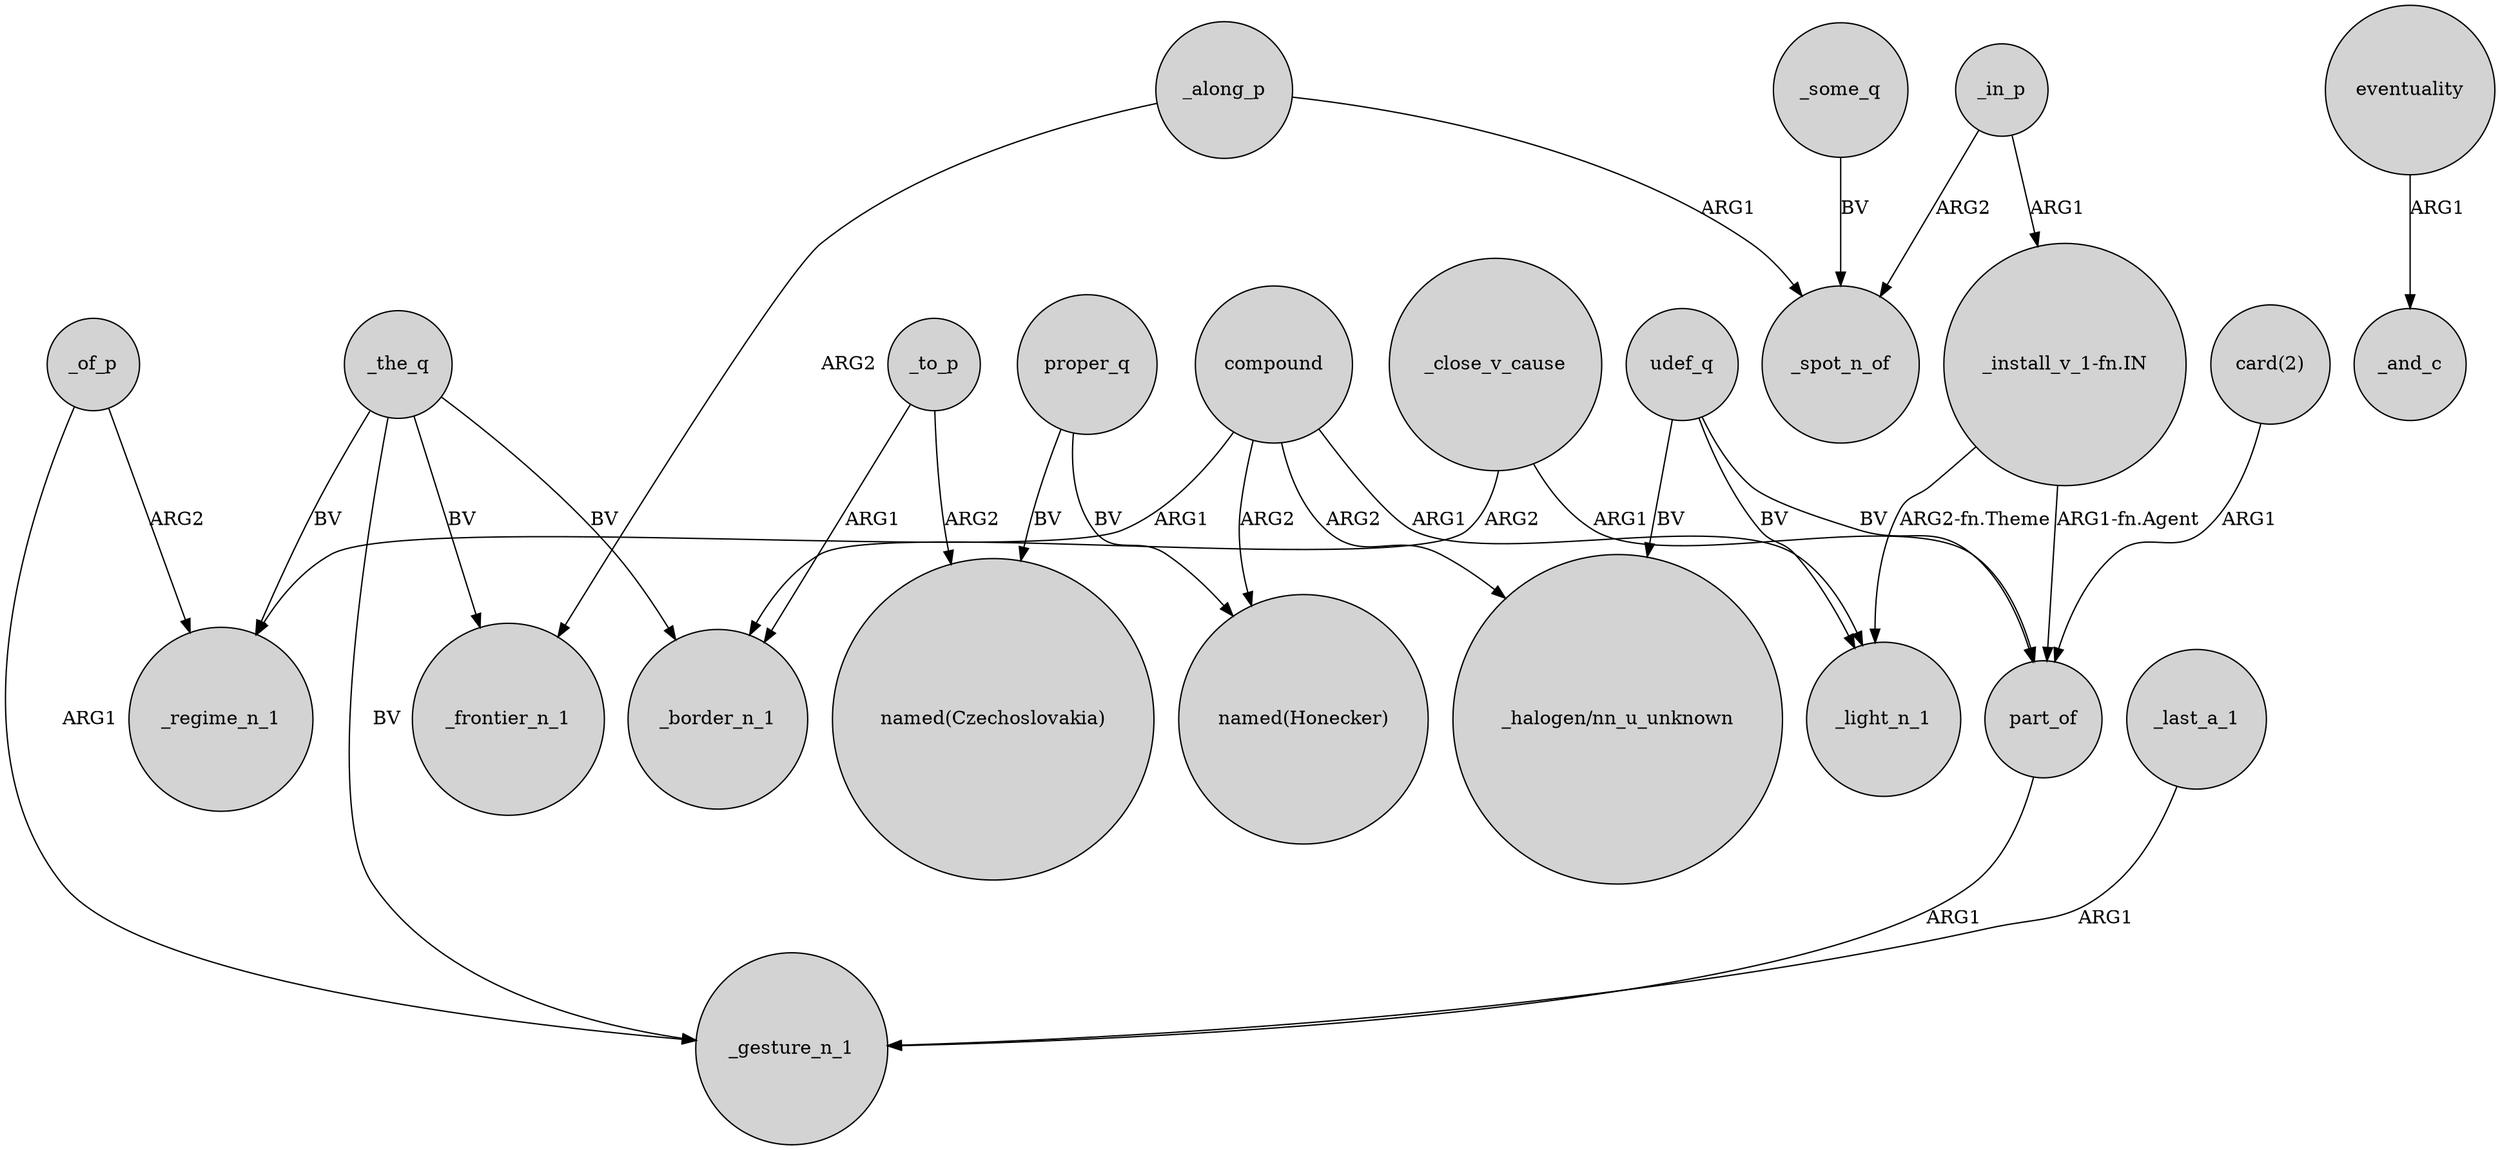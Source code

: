 digraph {
	node [shape=circle style=filled]
	udef_q -> part_of [label=BV]
	_in_p -> "_install_v_1-fn.IN" [label=ARG1]
	_of_p -> _gesture_n_1 [label=ARG1]
	_to_p -> "named(Czechoslovakia)" [label=ARG2]
	_the_q -> _regime_n_1 [label=BV]
	_close_v_cause -> _border_n_1 [label=ARG2]
	_of_p -> _regime_n_1 [label=ARG2]
	_along_p -> _frontier_n_1 [label=ARG2]
	compound -> "named(Honecker)" [label=ARG2]
	"card(2)" -> part_of [label=ARG1]
	udef_q -> "_halogen/nn_u_unknown" [label=BV]
	proper_q -> "named(Honecker)" [label=BV]
	"_install_v_1-fn.IN" -> part_of [label="ARG1-fn.Agent"]
	compound -> _regime_n_1 [label=ARG1]
	_the_q -> _frontier_n_1 [label=BV]
	compound -> _light_n_1 [label=ARG1]
	_some_q -> _spot_n_of [label=BV]
	_last_a_1 -> _gesture_n_1 [label=ARG1]
	_the_q -> _gesture_n_1 [label=BV]
	"_install_v_1-fn.IN" -> _light_n_1 [label="ARG2-fn.Theme"]
	proper_q -> "named(Czechoslovakia)" [label=BV]
	_close_v_cause -> part_of [label=ARG1]
	_in_p -> _spot_n_of [label=ARG2]
	eventuality -> _and_c [label=ARG1]
	part_of -> _gesture_n_1 [label=ARG1]
	_to_p -> _border_n_1 [label=ARG1]
	_along_p -> _spot_n_of [label=ARG1]
	compound -> "_halogen/nn_u_unknown" [label=ARG2]
	udef_q -> _light_n_1 [label=BV]
	_the_q -> _border_n_1 [label=BV]
}
